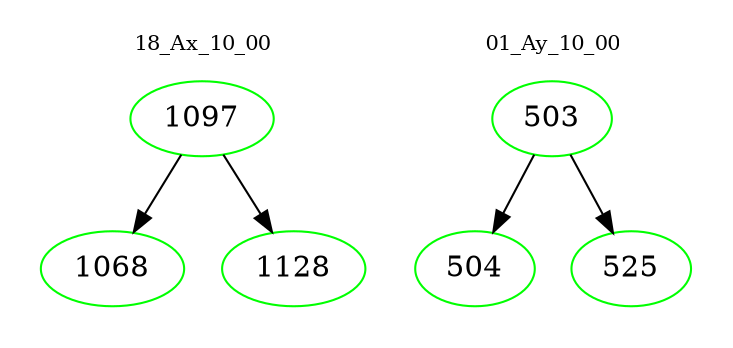 digraph{
subgraph cluster_0 {
color = white
label = "18_Ax_10_00";
fontsize=10;
T0_1097 [label="1097", color="green"]
T0_1097 -> T0_1068 [color="black"]
T0_1068 [label="1068", color="green"]
T0_1097 -> T0_1128 [color="black"]
T0_1128 [label="1128", color="green"]
}
subgraph cluster_1 {
color = white
label = "01_Ay_10_00";
fontsize=10;
T1_503 [label="503", color="green"]
T1_503 -> T1_504 [color="black"]
T1_504 [label="504", color="green"]
T1_503 -> T1_525 [color="black"]
T1_525 [label="525", color="green"]
}
}
